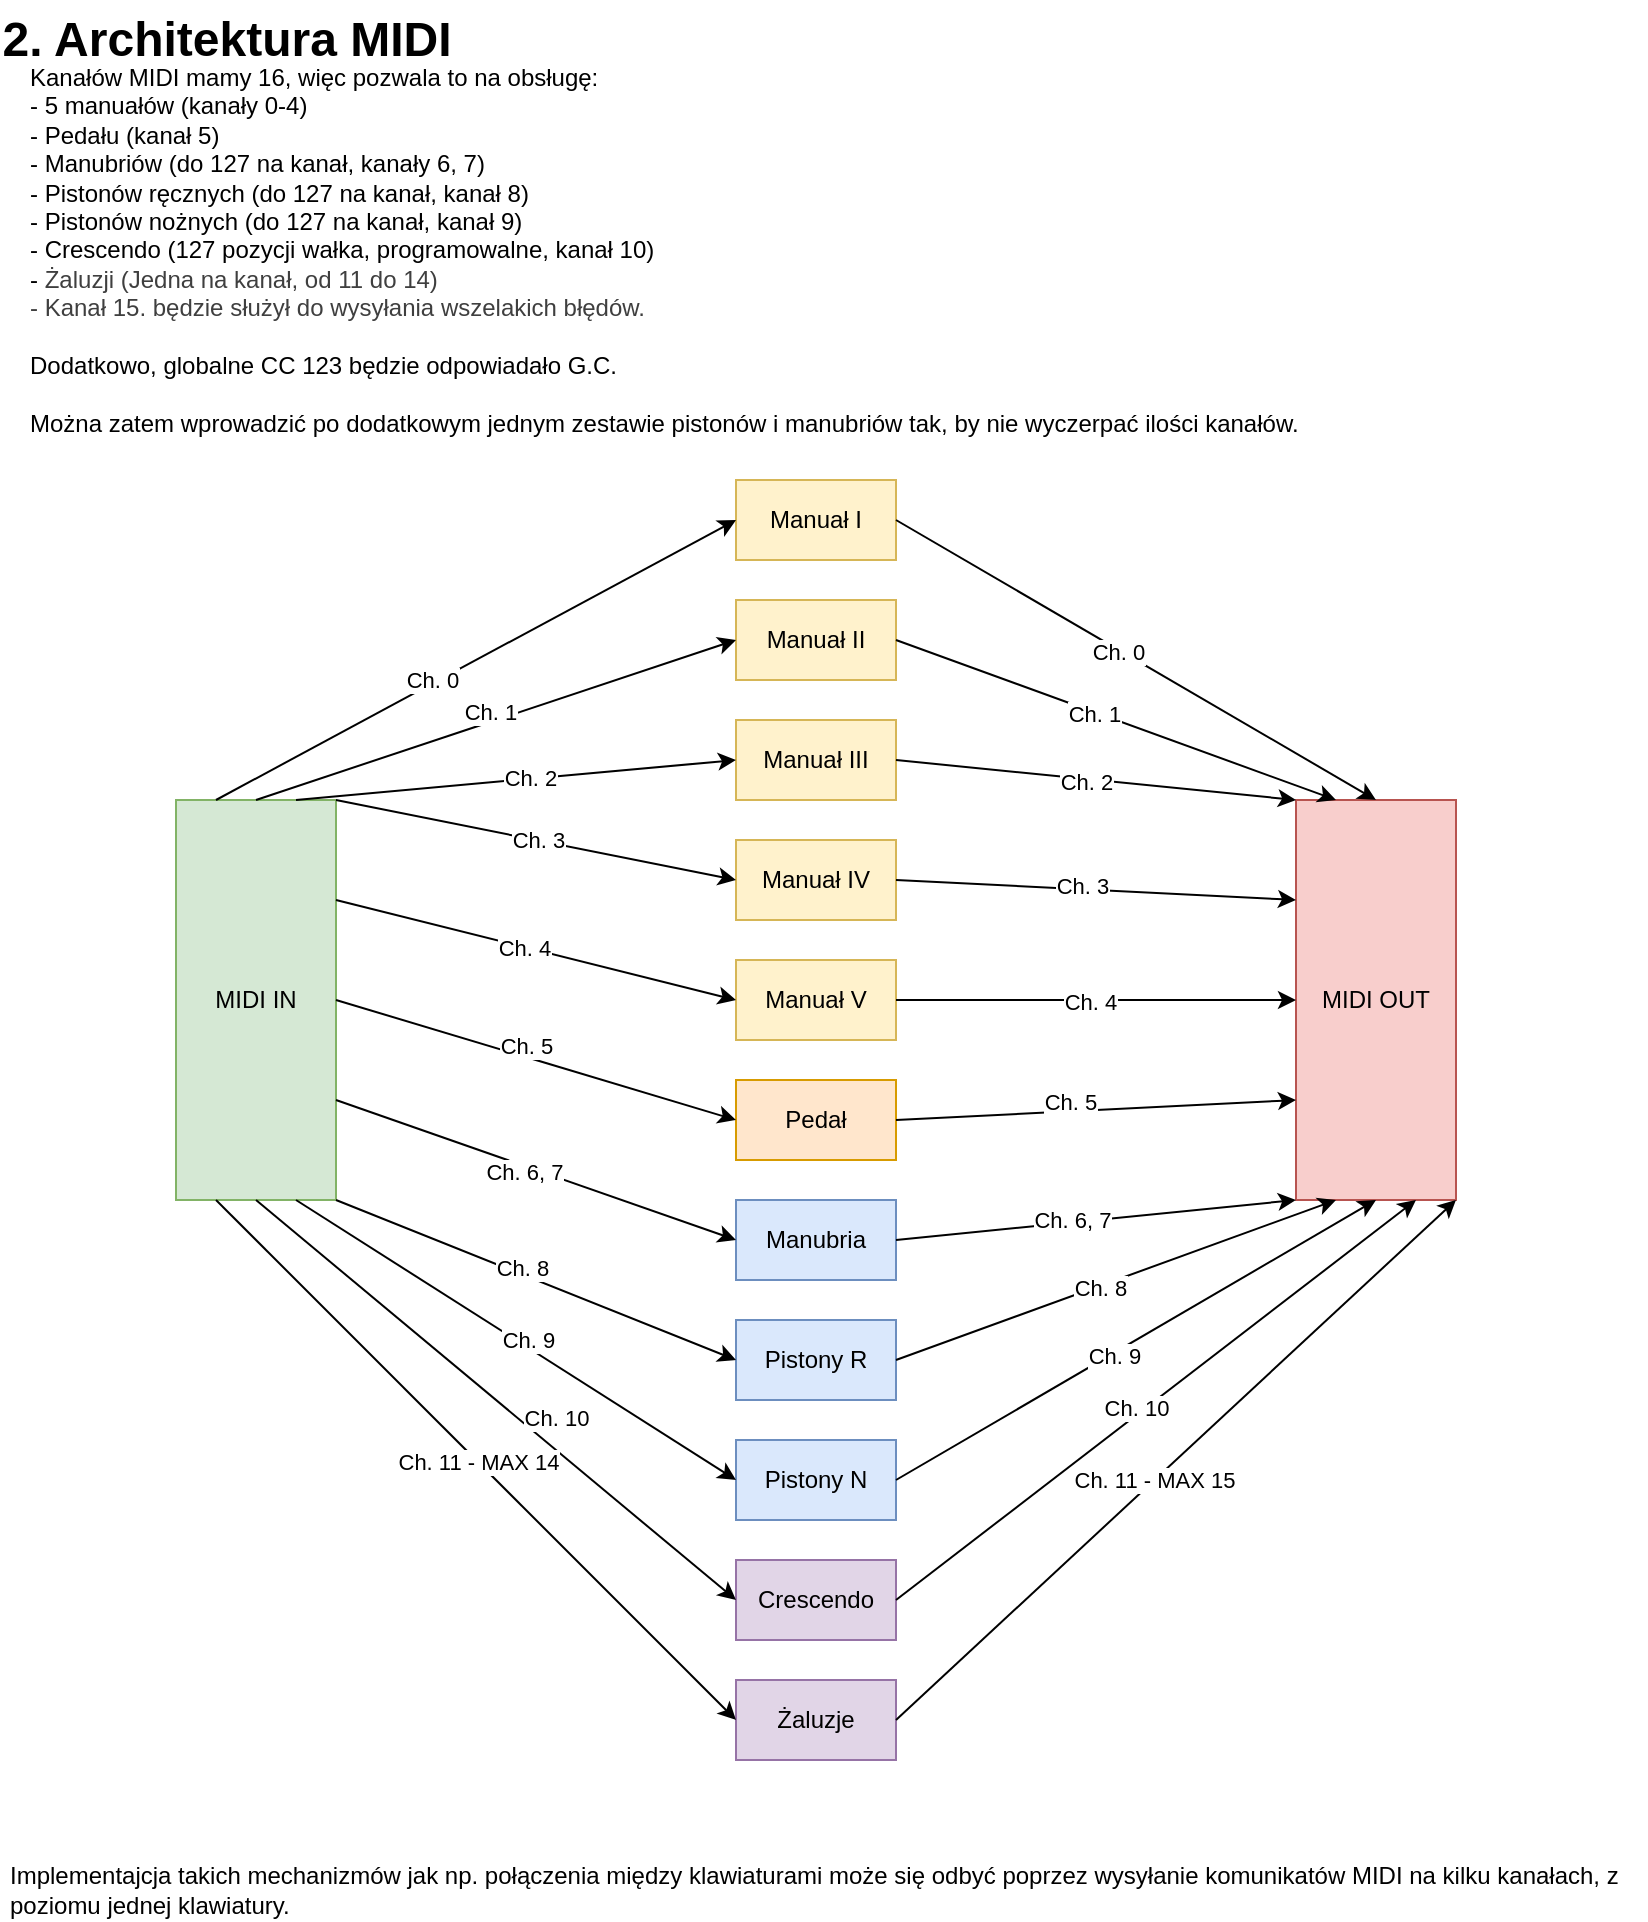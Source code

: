 <mxfile>
    <diagram id="PkeDbtvTFGil9HQHa2_Q" name="Page-1">
        <mxGraphModel dx="340" dy="197" grid="1" gridSize="10" guides="1" tooltips="1" connect="1" arrows="1" fold="1" page="1" pageScale="1" pageWidth="850" pageHeight="1100" math="0" shadow="0">
            <root>
                <mxCell id="0"/>
                <mxCell id="1" parent="0"/>
                <mxCell id="2" value="MIDI OUT" style="rounded=0;whiteSpace=wrap;html=1;fillColor=#f8cecc;strokeColor=#b85450;" parent="1" vertex="1">
                    <mxGeometry x="665" y="400" width="80" height="200" as="geometry"/>
                </mxCell>
                <mxCell id="3" value="Manuał I" style="rounded=0;whiteSpace=wrap;html=1;fillColor=#fff2cc;strokeColor=#d6b656;" parent="1" vertex="1">
                    <mxGeometry x="385" y="240" width="80" height="40" as="geometry"/>
                </mxCell>
                <mxCell id="4" value="Manuał II" style="rounded=0;whiteSpace=wrap;html=1;fillColor=#fff2cc;strokeColor=#d6b656;" parent="1" vertex="1">
                    <mxGeometry x="385" y="300" width="80" height="40" as="geometry"/>
                </mxCell>
                <mxCell id="5" value="Manuał III" style="rounded=0;whiteSpace=wrap;html=1;fillColor=#fff2cc;strokeColor=#d6b656;" parent="1" vertex="1">
                    <mxGeometry x="385" y="360" width="80" height="40" as="geometry"/>
                </mxCell>
                <mxCell id="6" value="Pedał" style="rounded=0;whiteSpace=wrap;html=1;fillColor=#ffe6cc;strokeColor=#d79b00;" parent="1" vertex="1">
                    <mxGeometry x="385" y="540" width="80" height="40" as="geometry"/>
                </mxCell>
                <mxCell id="7" value="Manuał IV" style="rounded=0;whiteSpace=wrap;html=1;fillColor=#fff2cc;strokeColor=#d6b656;" parent="1" vertex="1">
                    <mxGeometry x="385" y="420" width="80" height="40" as="geometry"/>
                </mxCell>
                <mxCell id="8" value="Manuał V" style="rounded=0;whiteSpace=wrap;html=1;fillColor=#fff2cc;strokeColor=#d6b656;" parent="1" vertex="1">
                    <mxGeometry x="385" y="480" width="80" height="40" as="geometry"/>
                </mxCell>
                <mxCell id="9" value="Manubria" style="rounded=0;whiteSpace=wrap;html=1;fillColor=#dae8fc;strokeColor=#6c8ebf;" parent="1" vertex="1">
                    <mxGeometry x="385" y="600" width="80" height="40" as="geometry"/>
                </mxCell>
                <mxCell id="10" value="Pistony R" style="rounded=0;whiteSpace=wrap;html=1;fillColor=#dae8fc;strokeColor=#6c8ebf;" parent="1" vertex="1">
                    <mxGeometry x="385" y="660" width="80" height="40" as="geometry"/>
                </mxCell>
                <mxCell id="11" value="Pistony N" style="rounded=0;whiteSpace=wrap;html=1;fillColor=#dae8fc;strokeColor=#6c8ebf;" parent="1" vertex="1">
                    <mxGeometry x="385" y="720" width="80" height="40" as="geometry"/>
                </mxCell>
                <mxCell id="13" value="Crescendo" style="rounded=0;whiteSpace=wrap;html=1;fillColor=#e1d5e7;strokeColor=#9673a6;" parent="1" vertex="1">
                    <mxGeometry x="385" y="780" width="80" height="40" as="geometry"/>
                </mxCell>
                <mxCell id="15" value="" style="endArrow=classic;html=1;exitX=1;exitY=0.5;exitDx=0;exitDy=0;entryX=0.5;entryY=0;entryDx=0;entryDy=0;" parent="1" source="3" target="2" edge="1">
                    <mxGeometry width="50" height="50" relative="1" as="geometry">
                        <mxPoint x="505" y="330" as="sourcePoint"/>
                        <mxPoint x="585" y="260" as="targetPoint"/>
                    </mxGeometry>
                </mxCell>
                <mxCell id="25" value="Ch. 0" style="edgeLabel;html=1;align=center;verticalAlign=middle;resizable=0;points=[];" parent="15" vertex="1" connectable="0">
                    <mxGeometry x="-0.076" y="-1" relative="1" as="geometry">
                        <mxPoint as="offset"/>
                    </mxGeometry>
                </mxCell>
                <mxCell id="16" value="" style="endArrow=classic;html=1;exitX=1;exitY=0.5;exitDx=0;exitDy=0;entryX=0.25;entryY=0;entryDx=0;entryDy=0;" parent="1" source="4" target="2" edge="1">
                    <mxGeometry width="50" height="50" relative="1" as="geometry">
                        <mxPoint x="535" y="450" as="sourcePoint"/>
                        <mxPoint x="585" y="320" as="targetPoint"/>
                    </mxGeometry>
                </mxCell>
                <mxCell id="26" value="Ch. 1" style="edgeLabel;html=1;align=center;verticalAlign=middle;resizable=0;points=[];" parent="16" vertex="1" connectable="0">
                    <mxGeometry x="-0.1" y="-1" relative="1" as="geometry">
                        <mxPoint as="offset"/>
                    </mxGeometry>
                </mxCell>
                <mxCell id="17" value="" style="endArrow=classic;html=1;exitX=1;exitY=0.5;exitDx=0;exitDy=0;entryX=0;entryY=0;entryDx=0;entryDy=0;" parent="1" source="5" target="2" edge="1">
                    <mxGeometry width="50" height="50" relative="1" as="geometry">
                        <mxPoint x="515" y="580" as="sourcePoint"/>
                        <mxPoint x="585" y="380" as="targetPoint"/>
                    </mxGeometry>
                </mxCell>
                <mxCell id="27" value="Ch. 2" style="edgeLabel;html=1;align=center;verticalAlign=middle;resizable=0;points=[];" parent="17" vertex="1" connectable="0">
                    <mxGeometry x="-0.052" y="-1" relative="1" as="geometry">
                        <mxPoint as="offset"/>
                    </mxGeometry>
                </mxCell>
                <mxCell id="18" value="" style="endArrow=classic;html=1;exitX=1;exitY=0.5;exitDx=0;exitDy=0;entryX=0;entryY=0.25;entryDx=0;entryDy=0;" parent="1" edge="1">
                    <mxGeometry width="50" height="50" relative="1" as="geometry">
                        <mxPoint x="465" y="440" as="sourcePoint"/>
                        <mxPoint x="665.0" y="450" as="targetPoint"/>
                    </mxGeometry>
                </mxCell>
                <mxCell id="28" value="Ch. 3" style="edgeLabel;html=1;align=center;verticalAlign=middle;resizable=0;points=[];" parent="18" vertex="1" connectable="0">
                    <mxGeometry x="-0.076" y="2" relative="1" as="geometry">
                        <mxPoint as="offset"/>
                    </mxGeometry>
                </mxCell>
                <mxCell id="19" value="" style="endArrow=classic;html=1;exitX=1;exitY=0.5;exitDx=0;exitDy=0;entryX=0;entryY=0.5;entryDx=0;entryDy=0;" parent="1" source="8" target="2" edge="1">
                    <mxGeometry width="50" height="50" relative="1" as="geometry">
                        <mxPoint x="585" y="500" as="sourcePoint"/>
                        <mxPoint x="585" y="500" as="targetPoint"/>
                    </mxGeometry>
                </mxCell>
                <mxCell id="29" value="Ch. 4" style="edgeLabel;html=1;align=center;verticalAlign=middle;resizable=0;points=[];" parent="19" vertex="1" connectable="0">
                    <mxGeometry x="-0.029" y="-1" relative="1" as="geometry">
                        <mxPoint as="offset"/>
                    </mxGeometry>
                </mxCell>
                <mxCell id="20" value="" style="endArrow=classic;html=1;exitX=1;exitY=0.5;exitDx=0;exitDy=0;entryX=0;entryY=0.75;entryDx=0;entryDy=0;" parent="1" source="6" target="2" edge="1">
                    <mxGeometry width="50" height="50" relative="1" as="geometry">
                        <mxPoint x="585" y="580" as="sourcePoint"/>
                        <mxPoint x="585" y="560" as="targetPoint"/>
                    </mxGeometry>
                </mxCell>
                <mxCell id="30" value="Ch. 5" style="edgeLabel;html=1;align=center;verticalAlign=middle;resizable=0;points=[];" parent="20" vertex="1" connectable="0">
                    <mxGeometry x="-0.124" y="5" relative="1" as="geometry">
                        <mxPoint as="offset"/>
                    </mxGeometry>
                </mxCell>
                <mxCell id="21" value="" style="endArrow=classic;html=1;exitX=1;exitY=0.5;exitDx=0;exitDy=0;entryX=0;entryY=1;entryDx=0;entryDy=0;" parent="1" source="9" target="2" edge="1">
                    <mxGeometry width="50" height="50" relative="1" as="geometry">
                        <mxPoint x="535" y="620" as="sourcePoint"/>
                        <mxPoint x="585" y="620" as="targetPoint"/>
                    </mxGeometry>
                </mxCell>
                <mxCell id="31" value="Ch. 6, 7" style="edgeLabel;html=1;align=center;verticalAlign=middle;resizable=0;points=[];" parent="21" vertex="1" connectable="0">
                    <mxGeometry x="-0.124" y="2" relative="1" as="geometry">
                        <mxPoint as="offset"/>
                    </mxGeometry>
                </mxCell>
                <mxCell id="22" value="" style="endArrow=classic;html=1;exitX=1;exitY=0.5;exitDx=0;exitDy=0;entryX=0.25;entryY=1;entryDx=0;entryDy=0;" parent="1" source="10" target="2" edge="1">
                    <mxGeometry width="50" height="50" relative="1" as="geometry">
                        <mxPoint x="525" y="740" as="sourcePoint"/>
                        <mxPoint x="585" y="680" as="targetPoint"/>
                    </mxGeometry>
                </mxCell>
                <mxCell id="32" value="Ch. 8" style="edgeLabel;html=1;align=center;verticalAlign=middle;resizable=0;points=[];" parent="22" vertex="1" connectable="0">
                    <mxGeometry x="-0.076" y="-1" relative="1" as="geometry">
                        <mxPoint as="offset"/>
                    </mxGeometry>
                </mxCell>
                <mxCell id="23" value="" style="endArrow=classic;html=1;exitX=1;exitY=0.5;exitDx=0;exitDy=0;entryX=0.5;entryY=1;entryDx=0;entryDy=0;" parent="1" source="11" target="2" edge="1">
                    <mxGeometry width="50" height="50" relative="1" as="geometry">
                        <mxPoint x="505" y="750" as="sourcePoint"/>
                        <mxPoint x="585" y="740" as="targetPoint"/>
                    </mxGeometry>
                </mxCell>
                <mxCell id="33" value="Ch. 9" style="edgeLabel;html=1;align=center;verticalAlign=middle;resizable=0;points=[];" parent="23" vertex="1" connectable="0">
                    <mxGeometry x="-0.1" y="-1" relative="1" as="geometry">
                        <mxPoint as="offset"/>
                    </mxGeometry>
                </mxCell>
                <mxCell id="24" value="" style="endArrow=classic;html=1;exitX=1;exitY=0.5;exitDx=0;exitDy=0;entryX=0.75;entryY=1;entryDx=0;entryDy=0;" parent="1" source="13" target="2" edge="1">
                    <mxGeometry width="50" height="50" relative="1" as="geometry">
                        <mxPoint x="505" y="810" as="sourcePoint"/>
                        <mxPoint x="585" y="800" as="targetPoint"/>
                    </mxGeometry>
                </mxCell>
                <mxCell id="34" value="Ch. 10" style="edgeLabel;html=1;align=center;verticalAlign=middle;resizable=0;points=[];" parent="24" vertex="1" connectable="0">
                    <mxGeometry x="-0.029" y="-1" relative="1" as="geometry">
                        <mxPoint x="-7" as="offset"/>
                    </mxGeometry>
                </mxCell>
                <mxCell id="35" value="MIDI IN" style="rounded=0;whiteSpace=wrap;html=1;fillColor=#d5e8d4;strokeColor=#82b366;" parent="1" vertex="1">
                    <mxGeometry x="105" y="400" width="80" height="200" as="geometry"/>
                </mxCell>
                <mxCell id="36" value="" style="endArrow=classic;html=1;exitX=0.25;exitY=0;exitDx=0;exitDy=0;entryX=0;entryY=0.5;entryDx=0;entryDy=0;" parent="1" source="35" target="3" edge="1">
                    <mxGeometry width="50" height="50" relative="1" as="geometry">
                        <mxPoint x="235" y="720" as="sourcePoint"/>
                        <mxPoint x="285" y="670" as="targetPoint"/>
                    </mxGeometry>
                </mxCell>
                <mxCell id="46" value="Ch. 0" style="edgeLabel;html=1;align=center;verticalAlign=middle;resizable=0;points=[];" parent="36" vertex="1" connectable="0">
                    <mxGeometry x="-0.165" y="2" relative="1" as="geometry">
                        <mxPoint as="offset"/>
                    </mxGeometry>
                </mxCell>
                <mxCell id="37" value="" style="endArrow=classic;html=1;exitX=0.5;exitY=0;exitDx=0;exitDy=0;entryX=0;entryY=0.5;entryDx=0;entryDy=0;" parent="1" source="35" target="4" edge="1">
                    <mxGeometry width="50" height="50" relative="1" as="geometry">
                        <mxPoint x="235" y="460" as="sourcePoint"/>
                        <mxPoint x="285" y="410" as="targetPoint"/>
                    </mxGeometry>
                </mxCell>
                <mxCell id="47" value="Ch. 1" style="edgeLabel;html=1;align=center;verticalAlign=middle;resizable=0;points=[];" parent="37" vertex="1" connectable="0">
                    <mxGeometry x="-0.017" y="5" relative="1" as="geometry">
                        <mxPoint as="offset"/>
                    </mxGeometry>
                </mxCell>
                <mxCell id="38" value="" style="endArrow=classic;html=1;exitX=0.75;exitY=0;exitDx=0;exitDy=0;entryX=0;entryY=0.5;entryDx=0;entryDy=0;" parent="1" edge="1">
                    <mxGeometry width="50" height="50" relative="1" as="geometry">
                        <mxPoint x="165" y="400" as="sourcePoint"/>
                        <mxPoint x="385" y="380" as="targetPoint"/>
                    </mxGeometry>
                </mxCell>
                <mxCell id="48" value="Ch. 2" style="edgeLabel;html=1;align=center;verticalAlign=middle;resizable=0;points=[];" parent="38" vertex="1" connectable="0">
                    <mxGeometry x="0.058" y="1" relative="1" as="geometry">
                        <mxPoint as="offset"/>
                    </mxGeometry>
                </mxCell>
                <mxCell id="39" value="" style="endArrow=classic;html=1;exitX=1;exitY=0;exitDx=0;exitDy=0;entryX=0;entryY=0.5;entryDx=0;entryDy=0;" parent="1" source="35" target="7" edge="1">
                    <mxGeometry width="50" height="50" relative="1" as="geometry">
                        <mxPoint x="265" y="470" as="sourcePoint"/>
                        <mxPoint x="315" y="420" as="targetPoint"/>
                    </mxGeometry>
                </mxCell>
                <mxCell id="49" value="Ch. 3" style="edgeLabel;html=1;align=center;verticalAlign=middle;resizable=0;points=[];" parent="39" vertex="1" connectable="0">
                    <mxGeometry x="0.005" relative="1" as="geometry">
                        <mxPoint as="offset"/>
                    </mxGeometry>
                </mxCell>
                <mxCell id="40" value="" style="endArrow=classic;html=1;exitX=1;exitY=0.25;exitDx=0;exitDy=0;entryX=0;entryY=0.5;entryDx=0;entryDy=0;" parent="1" source="35" target="8" edge="1">
                    <mxGeometry width="50" height="50" relative="1" as="geometry">
                        <mxPoint x="265" y="550" as="sourcePoint"/>
                        <mxPoint x="315" y="500" as="targetPoint"/>
                    </mxGeometry>
                </mxCell>
                <mxCell id="50" value="Ch. 4" style="edgeLabel;html=1;align=center;verticalAlign=middle;resizable=0;points=[];" parent="40" vertex="1" connectable="0">
                    <mxGeometry x="-0.067" relative="1" as="geometry">
                        <mxPoint x="1" as="offset"/>
                    </mxGeometry>
                </mxCell>
                <mxCell id="41" value="" style="endArrow=classic;html=1;exitX=1;exitY=0.5;exitDx=0;exitDy=0;entryX=0;entryY=0.5;entryDx=0;entryDy=0;" parent="1" source="35" target="6" edge="1">
                    <mxGeometry width="50" height="50" relative="1" as="geometry">
                        <mxPoint x="215" y="650" as="sourcePoint"/>
                        <mxPoint x="265" y="600" as="targetPoint"/>
                    </mxGeometry>
                </mxCell>
                <mxCell id="51" value="Ch. 5" style="edgeLabel;html=1;align=center;verticalAlign=middle;resizable=0;points=[];" parent="41" vertex="1" connectable="0">
                    <mxGeometry x="-0.067" y="5" relative="1" as="geometry">
                        <mxPoint as="offset"/>
                    </mxGeometry>
                </mxCell>
                <mxCell id="42" value="" style="endArrow=classic;html=1;exitX=1;exitY=0.75;exitDx=0;exitDy=0;entryX=0;entryY=0.5;entryDx=0;entryDy=0;" parent="1" source="35" target="9" edge="1">
                    <mxGeometry width="50" height="50" relative="1" as="geometry">
                        <mxPoint x="265" y="650" as="sourcePoint"/>
                        <mxPoint x="315" y="600" as="targetPoint"/>
                    </mxGeometry>
                </mxCell>
                <mxCell id="52" value="Ch. 6, 7" style="edgeLabel;html=1;align=center;verticalAlign=middle;resizable=0;points=[];" parent="42" vertex="1" connectable="0">
                    <mxGeometry x="-0.056" y="-3" relative="1" as="geometry">
                        <mxPoint as="offset"/>
                    </mxGeometry>
                </mxCell>
                <mxCell id="43" value="" style="endArrow=classic;html=1;exitX=1;exitY=1;exitDx=0;exitDy=0;entryX=0;entryY=0.5;entryDx=0;entryDy=0;" parent="1" source="35" target="10" edge="1">
                    <mxGeometry width="50" height="50" relative="1" as="geometry">
                        <mxPoint x="195" y="730" as="sourcePoint"/>
                        <mxPoint x="245" y="680" as="targetPoint"/>
                    </mxGeometry>
                </mxCell>
                <mxCell id="53" value="Ch. 8" style="edgeLabel;html=1;align=center;verticalAlign=middle;resizable=0;points=[];" parent="43" vertex="1" connectable="0">
                    <mxGeometry x="-0.076" y="3" relative="1" as="geometry">
                        <mxPoint x="-1" as="offset"/>
                    </mxGeometry>
                </mxCell>
                <mxCell id="44" value="" style="endArrow=classic;html=1;exitX=0.75;exitY=1;exitDx=0;exitDy=0;entryX=0;entryY=0.5;entryDx=0;entryDy=0;" parent="1" source="35" target="11" edge="1">
                    <mxGeometry width="50" height="50" relative="1" as="geometry">
                        <mxPoint x="225" y="760" as="sourcePoint"/>
                        <mxPoint x="275" y="710" as="targetPoint"/>
                    </mxGeometry>
                </mxCell>
                <mxCell id="54" value="Ch. 9" style="edgeLabel;html=1;align=center;verticalAlign=middle;resizable=0;points=[];" parent="44" vertex="1" connectable="0">
                    <mxGeometry x="0.041" y="3" relative="1" as="geometry">
                        <mxPoint as="offset"/>
                    </mxGeometry>
                </mxCell>
                <mxCell id="45" value="" style="endArrow=classic;html=1;exitX=0.5;exitY=1;exitDx=0;exitDy=0;entryX=0;entryY=0.5;entryDx=0;entryDy=0;" parent="1" source="35" target="13" edge="1">
                    <mxGeometry width="50" height="50" relative="1" as="geometry">
                        <mxPoint x="145" y="760" as="sourcePoint"/>
                        <mxPoint x="195" y="710" as="targetPoint"/>
                    </mxGeometry>
                </mxCell>
                <mxCell id="55" value="Ch. 10" style="edgeLabel;html=1;align=center;verticalAlign=middle;resizable=0;points=[];" parent="45" vertex="1" connectable="0">
                    <mxGeometry x="0.08" y="-1" relative="1" as="geometry">
                        <mxPoint x="21" as="offset"/>
                    </mxGeometry>
                </mxCell>
                <mxCell id="56" value="2. Architektura MIDI" style="text;strokeColor=none;fillColor=none;html=1;fontSize=24;fontStyle=1;verticalAlign=middle;align=center;" parent="1" vertex="1">
                    <mxGeometry x="20" width="220" height="40" as="geometry"/>
                </mxCell>
                <mxCell id="57" value="Kanałów MIDI mamy 16, więc pozwala to na obsługę:&lt;div&gt;- 5 manuałów (kanały 0-4)&lt;/div&gt;&lt;div&gt;- Pedału (kanał 5)&lt;/div&gt;&lt;div&gt;- Manubriów (do 127 na kanał, kanały 6, 7)&lt;/div&gt;&lt;div&gt;- Pistonów ręcznych (do 127 na kanał, kanał 8)&lt;/div&gt;&lt;div&gt;- Pistonów nożnych (do 127 na kanał, kanał 9)&lt;/div&gt;&lt;div&gt;- Crescendo (127 pozycji wałka, programowalne, kanał 10)&lt;/div&gt;&lt;div&gt;-&amp;nbsp;&lt;span style=&quot;color: rgb(63, 63, 63); background-color: transparent;&quot;&gt;Żaluzji (Jedna na kanał, od 11 do 14)&lt;/span&gt;&lt;/div&gt;&lt;div&gt;&lt;span style=&quot;color: rgb(63, 63, 63); background-color: transparent;&quot;&gt;- Kanał 15. będzie służył do wysyłania wszelakich błędów.&lt;/span&gt;&lt;/div&gt;&lt;div&gt;&lt;br&gt;&lt;/div&gt;&lt;div&gt;Dodatkowo, globalne CC 123 będzie odpowiadało G.C.&lt;/div&gt;&lt;div&gt;&lt;br&gt;&lt;/div&gt;&lt;div&gt;Można zatem wprowadzić po dodatkowym jednym zestawie pistonów i manubriów tak, by nie wyczerpać ilości kanałów.&lt;/div&gt;" style="text;html=1;align=left;verticalAlign=middle;whiteSpace=wrap;rounded=0;" parent="1" vertex="1">
                    <mxGeometry x="30" y="40" width="810" height="170" as="geometry"/>
                </mxCell>
                <mxCell id="59" value="Żaluzje" style="rounded=0;whiteSpace=wrap;html=1;fillColor=#e1d5e7;strokeColor=#9673a6;" parent="1" vertex="1">
                    <mxGeometry x="385" y="840" width="80" height="40" as="geometry"/>
                </mxCell>
                <mxCell id="60" value="" style="endArrow=classic;html=1;exitX=0.25;exitY=1;exitDx=0;exitDy=0;entryX=0;entryY=0.5;entryDx=0;entryDy=0;" parent="1" edge="1">
                    <mxGeometry width="50" height="50" relative="1" as="geometry">
                        <mxPoint x="125" y="600" as="sourcePoint"/>
                        <mxPoint x="385" y="860" as="targetPoint"/>
                    </mxGeometry>
                </mxCell>
                <mxCell id="61" value="Ch. 11 - MAX 14" style="edgeLabel;html=1;align=center;verticalAlign=middle;resizable=0;points=[];" parent="60" vertex="1" connectable="0">
                    <mxGeometry x="0.01" relative="1" as="geometry">
                        <mxPoint as="offset"/>
                    </mxGeometry>
                </mxCell>
                <mxCell id="62" value="" style="endArrow=classic;html=1;exitX=1;exitY=0.5;exitDx=0;exitDy=0;entryX=1;entryY=1;entryDx=0;entryDy=0;" parent="1" source="59" target="2" edge="1">
                    <mxGeometry width="50" height="50" relative="1" as="geometry">
                        <mxPoint x="645" y="900" as="sourcePoint"/>
                        <mxPoint x="695" y="850" as="targetPoint"/>
                    </mxGeometry>
                </mxCell>
                <mxCell id="63" value="Ch. 11 - MAX 15" style="edgeLabel;html=1;align=center;verticalAlign=middle;resizable=0;points=[];" parent="62" vertex="1" connectable="0">
                    <mxGeometry x="-0.104" y="6" relative="1" as="geometry">
                        <mxPoint x="8" y="1" as="offset"/>
                    </mxGeometry>
                </mxCell>
                <mxCell id="64" value="Implementajcja takich mechanizmów jak np. połączenia między klawiaturami może się odbyć poprzez wysyłanie komunikatów MIDI na kilku kanałach, z poziomu jednej klawiatury." style="text;html=1;align=left;verticalAlign=middle;whiteSpace=wrap;rounded=0;" parent="1" vertex="1">
                    <mxGeometry x="20" y="930" width="820" height="30" as="geometry"/>
                </mxCell>
            </root>
        </mxGraphModel>
    </diagram>
</mxfile>